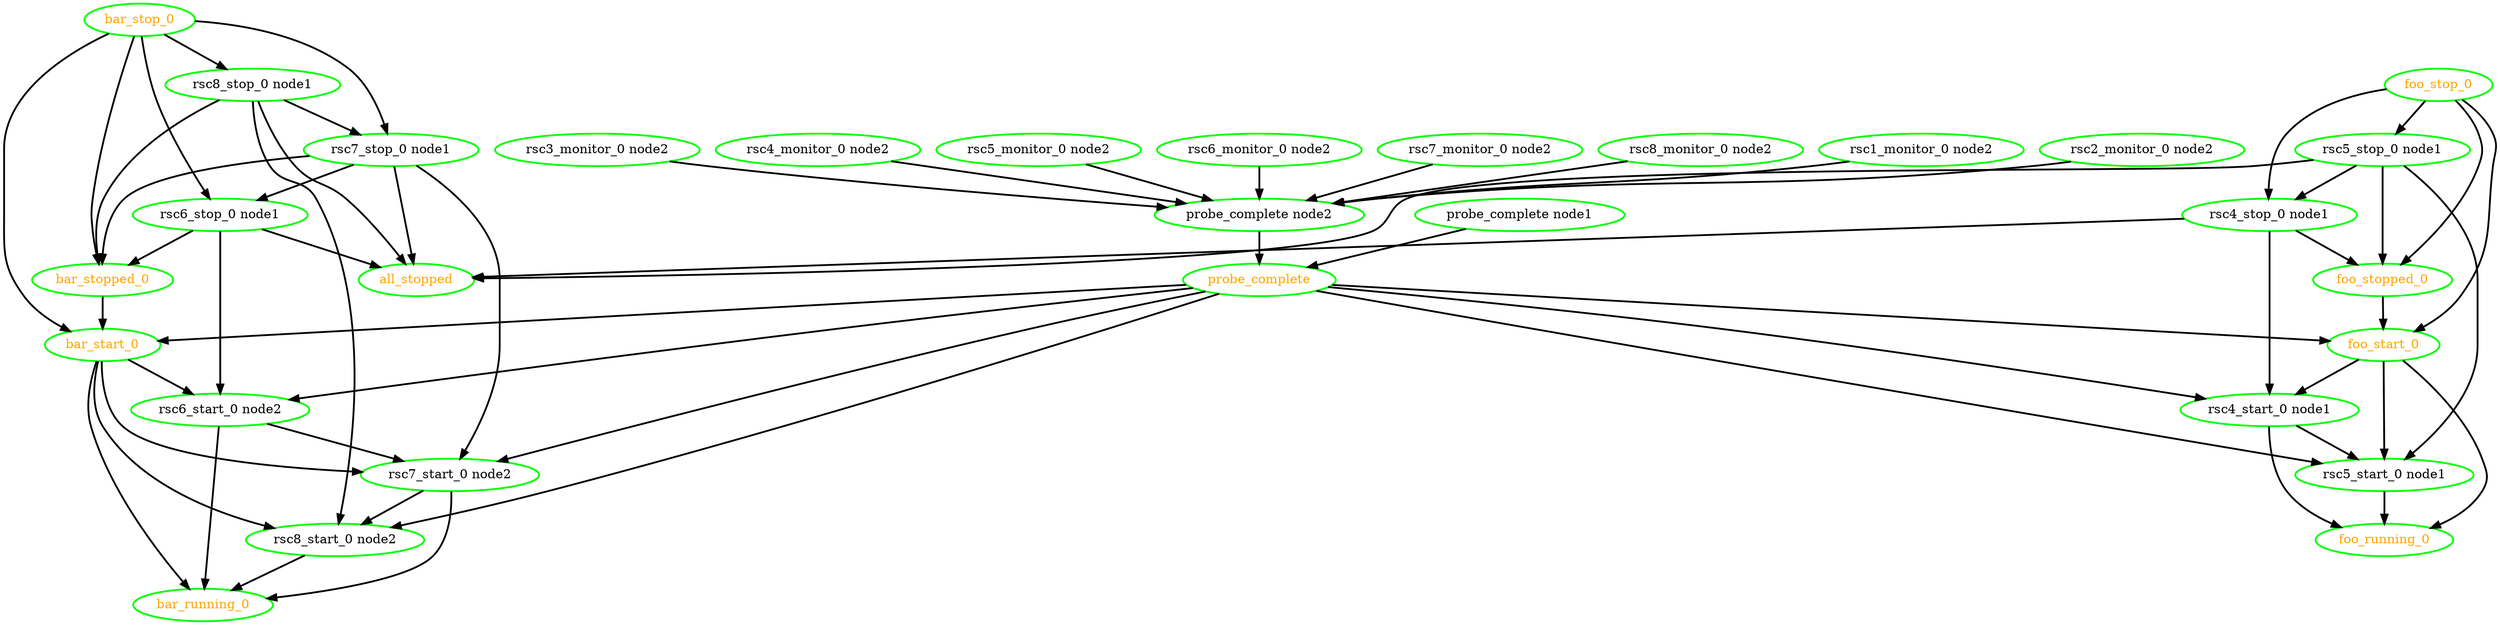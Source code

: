  digraph "g" {
"all_stopped" [ style=bold color="green" fontcolor="orange"  ]
"bar_running_0" [ style=bold color="green" fontcolor="orange" ]
"bar_start_0" -> "bar_running_0" [ style = bold]
"bar_start_0" -> "rsc6_start_0 node2" [ style = bold]
"bar_start_0" -> "rsc7_start_0 node2" [ style = bold]
"bar_start_0" -> "rsc8_start_0 node2" [ style = bold]
"bar_start_0" [ style=bold color="green" fontcolor="orange" ]
"bar_stop_0" -> "bar_start_0" [ style = bold]
"bar_stop_0" -> "bar_stopped_0" [ style = bold]
"bar_stop_0" -> "rsc6_stop_0 node1" [ style = bold]
"bar_stop_0" -> "rsc7_stop_0 node1" [ style = bold]
"bar_stop_0" -> "rsc8_stop_0 node1" [ style = bold]
"bar_stop_0" [ style=bold color="green" fontcolor="orange" ]
"bar_stopped_0" -> "bar_start_0" [ style = bold]
"bar_stopped_0" [ style=bold color="green" fontcolor="orange" ]
"foo_running_0" [ style=bold color="green" fontcolor="orange" ]
"foo_start_0" -> "foo_running_0" [ style = bold]
"foo_start_0" -> "rsc4_start_0 node1" [ style = bold]
"foo_start_0" -> "rsc5_start_0 node1" [ style = bold]
"foo_start_0" [ style=bold color="green" fontcolor="orange"  ]
"foo_stop_0" -> "foo_start_0" [ style = bold]
"foo_stop_0" -> "foo_stopped_0" [ style = bold]
"foo_stop_0" -> "rsc4_stop_0 node1" [ style = bold]
"foo_stop_0" -> "rsc5_stop_0 node1" [ style = bold]
"foo_stop_0" [ style=bold color="green" fontcolor="orange"  ]
"foo_stopped_0" -> "foo_start_0" [ style = bold]
"foo_stopped_0" [ style=bold color="green" fontcolor="orange"  ]
"probe_complete node1" -> "probe_complete" [ style = bold]
"probe_complete node1" [ style=bold color="green" fontcolor="black" ]
"probe_complete node2" -> "probe_complete" [ style = bold]
"probe_complete node2" [ style=bold color="green" fontcolor="black" ]
"probe_complete" -> "bar_start_0" [ style = bold]
"probe_complete" -> "foo_start_0" [ style = bold]
"probe_complete" -> "rsc4_start_0 node1" [ style = bold]
"probe_complete" -> "rsc5_start_0 node1" [ style = bold]
"probe_complete" -> "rsc6_start_0 node2" [ style = bold]
"probe_complete" -> "rsc7_start_0 node2" [ style = bold]
"probe_complete" -> "rsc8_start_0 node2" [ style = bold]
"probe_complete" [ style=bold color="green" fontcolor="orange" ]
"rsc1_monitor_0 node2" -> "probe_complete node2" [ style = bold]
"rsc1_monitor_0 node2" [ style=bold color="green" fontcolor="black" ]
"rsc2_monitor_0 node2" -> "probe_complete node2" [ style = bold]
"rsc2_monitor_0 node2" [ style=bold color="green" fontcolor="black" ]
"rsc3_monitor_0 node2" -> "probe_complete node2" [ style = bold]
"rsc3_monitor_0 node2" [ style=bold color="green" fontcolor="black" ]
"rsc4_monitor_0 node2" -> "probe_complete node2" [ style = bold]
"rsc4_monitor_0 node2" [ style=bold color="green" fontcolor="black" ]
"rsc4_start_0 node1" -> "foo_running_0" [ style = bold]
"rsc4_start_0 node1" -> "rsc5_start_0 node1" [ style = bold]
"rsc4_start_0 node1" [ style=bold color="green" fontcolor="black" ]
"rsc4_stop_0 node1" -> "all_stopped" [ style = bold]
"rsc4_stop_0 node1" -> "foo_stopped_0" [ style = bold]
"rsc4_stop_0 node1" -> "rsc4_start_0 node1" [ style = bold]
"rsc4_stop_0 node1" [ style=bold color="green" fontcolor="black" ]
"rsc5_monitor_0 node2" -> "probe_complete node2" [ style = bold]
"rsc5_monitor_0 node2" [ style=bold color="green" fontcolor="black" ]
"rsc5_start_0 node1" -> "foo_running_0" [ style = bold]
"rsc5_start_0 node1" [ style=bold color="green" fontcolor="black" ]
"rsc5_stop_0 node1" -> "all_stopped" [ style = bold]
"rsc5_stop_0 node1" -> "foo_stopped_0" [ style = bold]
"rsc5_stop_0 node1" -> "rsc4_stop_0 node1" [ style = bold]
"rsc5_stop_0 node1" -> "rsc5_start_0 node1" [ style = bold]
"rsc5_stop_0 node1" [ style=bold color="green" fontcolor="black" ]
"rsc6_monitor_0 node2" -> "probe_complete node2" [ style = bold]
"rsc6_monitor_0 node2" [ style=bold color="green" fontcolor="black" ]
"rsc6_start_0 node2" -> "bar_running_0" [ style = bold]
"rsc6_start_0 node2" -> "rsc7_start_0 node2" [ style = bold]
"rsc6_start_0 node2" [ style=bold color="green" fontcolor="black" ]
"rsc6_stop_0 node1" -> "all_stopped" [ style = bold]
"rsc6_stop_0 node1" -> "bar_stopped_0" [ style = bold]
"rsc6_stop_0 node1" -> "rsc6_start_0 node2" [ style = bold]
"rsc6_stop_0 node1" [ style=bold color="green" fontcolor="black" ]
"rsc7_monitor_0 node2" -> "probe_complete node2" [ style = bold]
"rsc7_monitor_0 node2" [ style=bold color="green" fontcolor="black" ]
"rsc7_start_0 node2" -> "bar_running_0" [ style = bold]
"rsc7_start_0 node2" -> "rsc8_start_0 node2" [ style = bold]
"rsc7_start_0 node2" [ style=bold color="green" fontcolor="black" ]
"rsc7_stop_0 node1" -> "all_stopped" [ style = bold]
"rsc7_stop_0 node1" -> "bar_stopped_0" [ style = bold]
"rsc7_stop_0 node1" -> "rsc6_stop_0 node1" [ style = bold]
"rsc7_stop_0 node1" -> "rsc7_start_0 node2" [ style = bold]
"rsc7_stop_0 node1" [ style=bold color="green" fontcolor="black" ]
"rsc8_monitor_0 node2" -> "probe_complete node2" [ style = bold]
"rsc8_monitor_0 node2" [ style=bold color="green" fontcolor="black" ]
"rsc8_start_0 node2" -> "bar_running_0" [ style = bold]
"rsc8_start_0 node2" [ style=bold color="green" fontcolor="black" ]
"rsc8_stop_0 node1" -> "all_stopped" [ style = bold]
"rsc8_stop_0 node1" -> "bar_stopped_0" [ style = bold]
"rsc8_stop_0 node1" -> "rsc7_stop_0 node1" [ style = bold]
"rsc8_stop_0 node1" -> "rsc8_start_0 node2" [ style = bold]
"rsc8_stop_0 node1" [ style=bold color="green" fontcolor="black" ]
}
